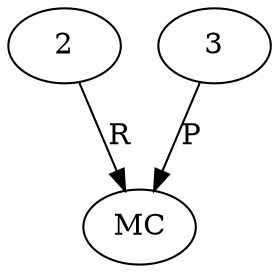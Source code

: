 digraph "AUG" {

  1 [ label="MC" s="setPackageInfo()" t="Project" l="719" ];
  2 [ t="Project" n="p" ];
  3 [ t="String" v="pkg1" ];
  3 -> 1 [ label="P" ];
  2 -> 1 [ label="R" ];
}
